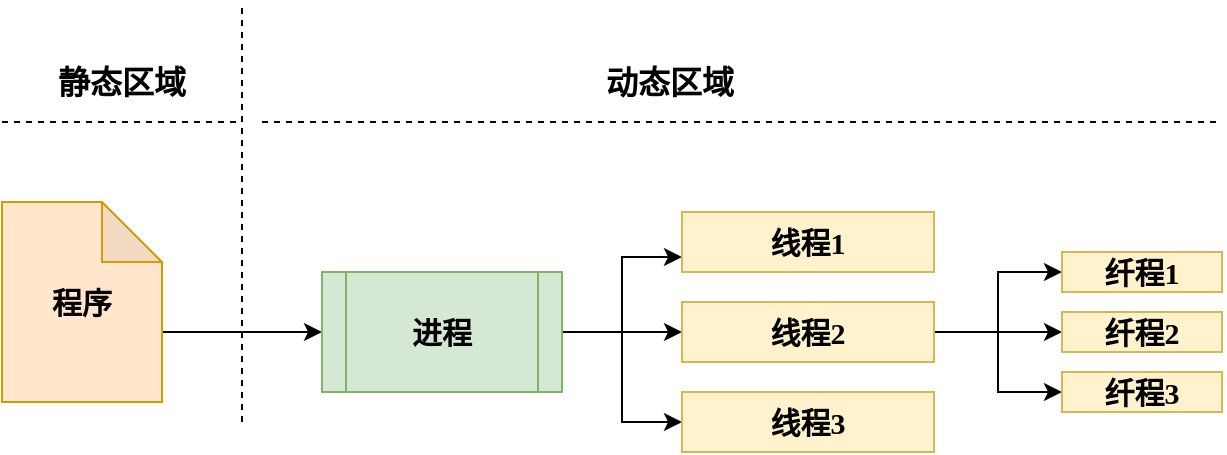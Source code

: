 <mxfile version="13.6.2" type="device"><diagram id="Nj7sWIZ2694F0EhOoj3u" name="Page-1"><mxGraphModel dx="1422" dy="762" grid="0" gridSize="10" guides="1" tooltips="1" connect="1" arrows="1" fold="1" page="1" pageScale="1" pageWidth="827" pageHeight="1169" math="0" shadow="0"><root><mxCell id="0"/><mxCell id="1" parent="0"/><mxCell id="T4awtc8MP6-bhZO5kgkS-6" style="edgeStyle=orthogonalEdgeStyle;rounded=0;orthogonalLoop=1;jettySize=auto;html=1;exitX=0;exitY=0;exitDx=80;exitDy=65;exitPerimeter=0;entryX=0;entryY=0.5;entryDx=0;entryDy=0;fontFamily=楷体;fontStyle=1" edge="1" parent="1" source="T4awtc8MP6-bhZO5kgkS-1" target="T4awtc8MP6-bhZO5kgkS-2"><mxGeometry relative="1" as="geometry"/></mxCell><mxCell id="T4awtc8MP6-bhZO5kgkS-1" value="程序" style="shape=note;whiteSpace=wrap;html=1;backgroundOutline=1;darkOpacity=0.05;fillColor=#ffe6cc;strokeColor=#d79b00;fontFamily=楷体;fontSize=15;fontStyle=1" vertex="1" parent="1"><mxGeometry x="80" y="210" width="80" height="100" as="geometry"/></mxCell><mxCell id="T4awtc8MP6-bhZO5kgkS-7" style="edgeStyle=orthogonalEdgeStyle;rounded=0;orthogonalLoop=1;jettySize=auto;html=1;exitX=1;exitY=0.5;exitDx=0;exitDy=0;entryX=0;entryY=0.75;entryDx=0;entryDy=0;fontFamily=楷体;fontStyle=1" edge="1" parent="1" source="T4awtc8MP6-bhZO5kgkS-2" target="T4awtc8MP6-bhZO5kgkS-3"><mxGeometry relative="1" as="geometry"/></mxCell><mxCell id="T4awtc8MP6-bhZO5kgkS-8" style="edgeStyle=orthogonalEdgeStyle;rounded=0;orthogonalLoop=1;jettySize=auto;html=1;exitX=1;exitY=0.5;exitDx=0;exitDy=0;entryX=0;entryY=0.5;entryDx=0;entryDy=0;fontFamily=楷体;fontStyle=1" edge="1" parent="1" source="T4awtc8MP6-bhZO5kgkS-2" target="T4awtc8MP6-bhZO5kgkS-4"><mxGeometry relative="1" as="geometry"/></mxCell><mxCell id="T4awtc8MP6-bhZO5kgkS-9" style="edgeStyle=orthogonalEdgeStyle;rounded=0;orthogonalLoop=1;jettySize=auto;html=1;exitX=1;exitY=0.5;exitDx=0;exitDy=0;entryX=0;entryY=0.5;entryDx=0;entryDy=0;fontFamily=楷体;fontStyle=1" edge="1" parent="1" source="T4awtc8MP6-bhZO5kgkS-2" target="T4awtc8MP6-bhZO5kgkS-5"><mxGeometry relative="1" as="geometry"/></mxCell><mxCell id="T4awtc8MP6-bhZO5kgkS-2" value="进程" style="shape=process;whiteSpace=wrap;html=1;backgroundOutline=1;fillColor=#d5e8d4;strokeColor=#82b366;fontFamily=楷体;fontSize=15;fontStyle=1" vertex="1" parent="1"><mxGeometry x="240" y="245" width="120" height="60" as="geometry"/></mxCell><mxCell id="T4awtc8MP6-bhZO5kgkS-3" value="线程1" style="rounded=0;whiteSpace=wrap;html=1;fillColor=#fff2cc;strokeColor=#d6b656;fontFamily=楷体;fontSize=15;fontStyle=1" vertex="1" parent="1"><mxGeometry x="420" y="215" width="126" height="30" as="geometry"/></mxCell><mxCell id="T4awtc8MP6-bhZO5kgkS-14" style="edgeStyle=orthogonalEdgeStyle;rounded=0;orthogonalLoop=1;jettySize=auto;html=1;exitX=1;exitY=0.5;exitDx=0;exitDy=0;entryX=0;entryY=0.5;entryDx=0;entryDy=0;fontFamily=楷体;fontStyle=1" edge="1" parent="1" source="T4awtc8MP6-bhZO5kgkS-4" target="T4awtc8MP6-bhZO5kgkS-10"><mxGeometry relative="1" as="geometry"/></mxCell><mxCell id="T4awtc8MP6-bhZO5kgkS-16" style="edgeStyle=orthogonalEdgeStyle;rounded=0;orthogonalLoop=1;jettySize=auto;html=1;exitX=1;exitY=0.5;exitDx=0;exitDy=0;entryX=0;entryY=0.5;entryDx=0;entryDy=0;fontFamily=楷体;fontStyle=1" edge="1" parent="1" source="T4awtc8MP6-bhZO5kgkS-4" target="T4awtc8MP6-bhZO5kgkS-11"><mxGeometry relative="1" as="geometry"/></mxCell><mxCell id="T4awtc8MP6-bhZO5kgkS-17" style="edgeStyle=orthogonalEdgeStyle;rounded=0;orthogonalLoop=1;jettySize=auto;html=1;exitX=1;exitY=0.5;exitDx=0;exitDy=0;entryX=0;entryY=0.5;entryDx=0;entryDy=0;fontFamily=楷体;fontStyle=1" edge="1" parent="1" source="T4awtc8MP6-bhZO5kgkS-4" target="T4awtc8MP6-bhZO5kgkS-12"><mxGeometry relative="1" as="geometry"/></mxCell><mxCell id="T4awtc8MP6-bhZO5kgkS-4" value="线程2" style="rounded=0;whiteSpace=wrap;html=1;fillColor=#fff2cc;strokeColor=#d6b656;fontFamily=楷体;fontSize=15;fontStyle=1" vertex="1" parent="1"><mxGeometry x="420" y="260" width="126" height="30" as="geometry"/></mxCell><mxCell id="T4awtc8MP6-bhZO5kgkS-5" value="线程3" style="rounded=0;whiteSpace=wrap;html=1;fillColor=#fff2cc;strokeColor=#d6b656;fontFamily=楷体;fontSize=15;fontStyle=1" vertex="1" parent="1"><mxGeometry x="420" y="305" width="126" height="30" as="geometry"/></mxCell><mxCell id="T4awtc8MP6-bhZO5kgkS-10" value="纤程1" style="rounded=0;whiteSpace=wrap;html=1;fillColor=#fff2cc;strokeColor=#d6b656;fontFamily=楷体;fontSize=15;fontStyle=1" vertex="1" parent="1"><mxGeometry x="610" y="235" width="80" height="20" as="geometry"/></mxCell><mxCell id="T4awtc8MP6-bhZO5kgkS-11" value="纤程2" style="rounded=0;whiteSpace=wrap;html=1;fillColor=#fff2cc;strokeColor=#d6b656;fontFamily=楷体;fontSize=15;fontStyle=1" vertex="1" parent="1"><mxGeometry x="610" y="265" width="80" height="20" as="geometry"/></mxCell><mxCell id="T4awtc8MP6-bhZO5kgkS-12" value="纤程3" style="rounded=0;whiteSpace=wrap;html=1;fillColor=#fff2cc;strokeColor=#d6b656;fontStyle=1;fontFamily=楷体;fontSize=15;" vertex="1" parent="1"><mxGeometry x="610" y="295" width="80" height="20" as="geometry"/></mxCell><mxCell id="T4awtc8MP6-bhZO5kgkS-18" value="" style="endArrow=none;dashed=1;html=1;fontFamily=楷体;fontStyle=1" edge="1" parent="1"><mxGeometry width="50" height="50" relative="1" as="geometry"><mxPoint x="80" y="170" as="sourcePoint"/><mxPoint x="200" y="170" as="targetPoint"/></mxGeometry></mxCell><mxCell id="T4awtc8MP6-bhZO5kgkS-19" value="静态区域" style="text;html=1;strokeColor=none;fillColor=none;align=center;verticalAlign=middle;whiteSpace=wrap;rounded=0;fontSize=16;fontFamily=楷体;fontStyle=1" vertex="1" parent="1"><mxGeometry x="100" y="140" width="80" height="20" as="geometry"/></mxCell><mxCell id="T4awtc8MP6-bhZO5kgkS-20" value="" style="endArrow=none;dashed=1;html=1;fontFamily=楷体;fontStyle=1" edge="1" parent="1"><mxGeometry width="50" height="50" relative="1" as="geometry"><mxPoint x="200" y="320" as="sourcePoint"/><mxPoint x="200" y="110" as="targetPoint"/></mxGeometry></mxCell><mxCell id="T4awtc8MP6-bhZO5kgkS-21" value="" style="endArrow=none;dashed=1;html=1;fontFamily=楷体;fontStyle=1" edge="1" parent="1"><mxGeometry width="50" height="50" relative="1" as="geometry"><mxPoint x="210" y="170" as="sourcePoint"/><mxPoint x="690" y="170" as="targetPoint"/></mxGeometry></mxCell><mxCell id="T4awtc8MP6-bhZO5kgkS-22" value="动态区域" style="text;html=1;strokeColor=none;fillColor=none;align=center;verticalAlign=middle;whiteSpace=wrap;rounded=0;fontSize=16;fontFamily=楷体;fontStyle=1" vertex="1" parent="1"><mxGeometry x="374" y="140" width="80" height="20" as="geometry"/></mxCell></root></mxGraphModel></diagram></mxfile>